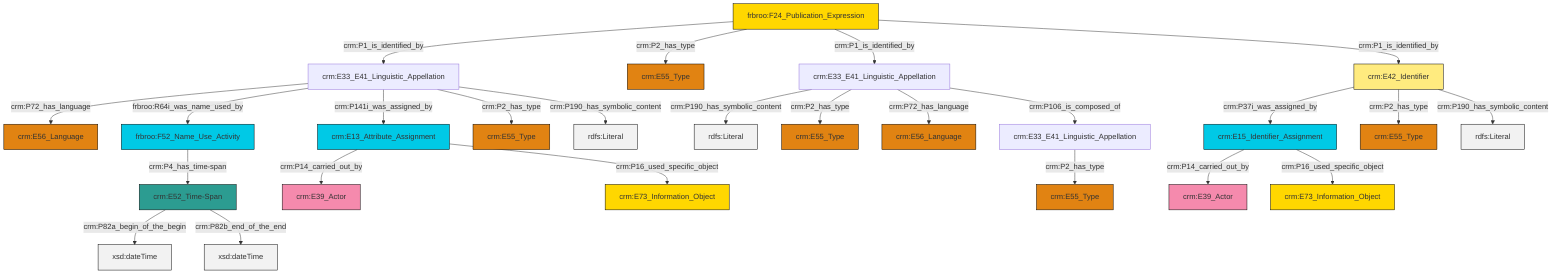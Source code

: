 graph TD
classDef Literal fill:#f2f2f2,stroke:#000000;
classDef CRM_Entity fill:#FFFFFF,stroke:#000000;
classDef Temporal_Entity fill:#00C9E6, stroke:#000000;
classDef Type fill:#E18312, stroke:#000000;
classDef Time-Span fill:#2C9C91, stroke:#000000;
classDef Appellation fill:#FFEB7F, stroke:#000000;
classDef Place fill:#008836, stroke:#000000;
classDef Persistent_Item fill:#B266B2, stroke:#000000;
classDef Conceptual_Object fill:#FFD700, stroke:#000000;
classDef Physical_Thing fill:#D2B48C, stroke:#000000;
classDef Actor fill:#f58aad, stroke:#000000;
classDef PC_Classes fill:#4ce600, stroke:#000000;
classDef Multi fill:#cccccc,stroke:#000000;

0["crm:E33_E41_Linguistic_Appellation"]:::Default -->|crm:P190_has_symbolic_content| 1[rdfs:Literal]:::Literal
5["crm:E52_Time-Span"]:::Time-Span -->|crm:P82a_begin_of_the_begin| 6[xsd:dateTime]:::Literal
7["frbroo:F24_Publication_Expression"]:::Conceptual_Object -->|crm:P1_is_identified_by| 8["crm:E33_E41_Linguistic_Appellation"]:::Default
11["crm:E15_Identifier_Assignment"]:::Temporal_Entity -->|crm:P14_carried_out_by| 12["crm:E39_Actor"]:::Actor
15["crm:E13_Attribute_Assignment"]:::Temporal_Entity -->|crm:P14_carried_out_by| 17["crm:E39_Actor"]:::Actor
0["crm:E33_E41_Linguistic_Appellation"]:::Default -->|crm:P2_has_type| 21["crm:E55_Type"]:::Type
8["crm:E33_E41_Linguistic_Appellation"]:::Default -->|crm:P72_has_language| 28["crm:E56_Language"]:::Type
11["crm:E15_Identifier_Assignment"]:::Temporal_Entity -->|crm:P16_used_specific_object| 29["crm:E73_Information_Object"]:::Conceptual_Object
32["crm:E42_Identifier"]:::Appellation -->|crm:P37i_was_assigned_by| 11["crm:E15_Identifier_Assignment"]:::Temporal_Entity
32["crm:E42_Identifier"]:::Appellation -->|crm:P2_has_type| 2["crm:E55_Type"]:::Type
0["crm:E33_E41_Linguistic_Appellation"]:::Default -->|crm:P72_has_language| 13["crm:E56_Language"]:::Type
15["crm:E13_Attribute_Assignment"]:::Temporal_Entity -->|crm:P16_used_specific_object| 30["crm:E73_Information_Object"]:::Conceptual_Object
8["crm:E33_E41_Linguistic_Appellation"]:::Default -->|frbroo:R64i_was_name_used_by| 9["frbroo:F52_Name_Use_Activity"]:::Temporal_Entity
7["frbroo:F24_Publication_Expression"]:::Conceptual_Object -->|crm:P2_has_type| 25["crm:E55_Type"]:::Type
8["crm:E33_E41_Linguistic_Appellation"]:::Default -->|crm:P141i_was_assigned_by| 15["crm:E13_Attribute_Assignment"]:::Temporal_Entity
8["crm:E33_E41_Linguistic_Appellation"]:::Default -->|crm:P2_has_type| 37["crm:E55_Type"]:::Type
9["frbroo:F52_Name_Use_Activity"]:::Temporal_Entity -->|crm:P4_has_time-span| 5["crm:E52_Time-Span"]:::Time-Span
8["crm:E33_E41_Linguistic_Appellation"]:::Default -->|crm:P190_has_symbolic_content| 38[rdfs:Literal]:::Literal
5["crm:E52_Time-Span"]:::Time-Span -->|crm:P82b_end_of_the_end| 39[xsd:dateTime]:::Literal
32["crm:E42_Identifier"]:::Appellation -->|crm:P190_has_symbolic_content| 42[rdfs:Literal]:::Literal
19["crm:E33_E41_Linguistic_Appellation"]:::Default -->|crm:P2_has_type| 23["crm:E55_Type"]:::Type
7["frbroo:F24_Publication_Expression"]:::Conceptual_Object -->|crm:P1_is_identified_by| 0["crm:E33_E41_Linguistic_Appellation"]:::Default
0["crm:E33_E41_Linguistic_Appellation"]:::Default -->|crm:P106_is_composed_of| 19["crm:E33_E41_Linguistic_Appellation"]:::Default
7["frbroo:F24_Publication_Expression"]:::Conceptual_Object -->|crm:P1_is_identified_by| 32["crm:E42_Identifier"]:::Appellation
